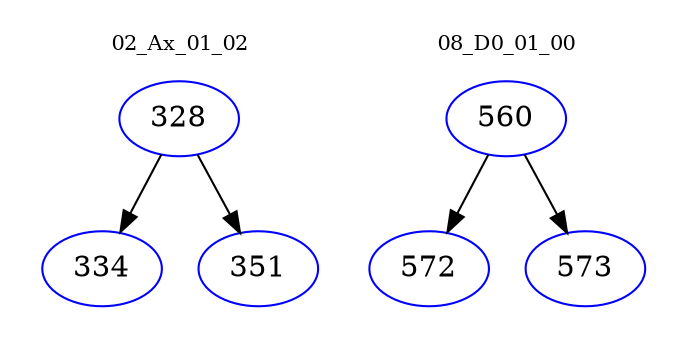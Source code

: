 digraph{
subgraph cluster_0 {
color = white
label = "02_Ax_01_02";
fontsize=10;
T0_328 [label="328", color="blue"]
T0_328 -> T0_334 [color="black"]
T0_334 [label="334", color="blue"]
T0_328 -> T0_351 [color="black"]
T0_351 [label="351", color="blue"]
}
subgraph cluster_1 {
color = white
label = "08_D0_01_00";
fontsize=10;
T1_560 [label="560", color="blue"]
T1_560 -> T1_572 [color="black"]
T1_572 [label="572", color="blue"]
T1_560 -> T1_573 [color="black"]
T1_573 [label="573", color="blue"]
}
}
